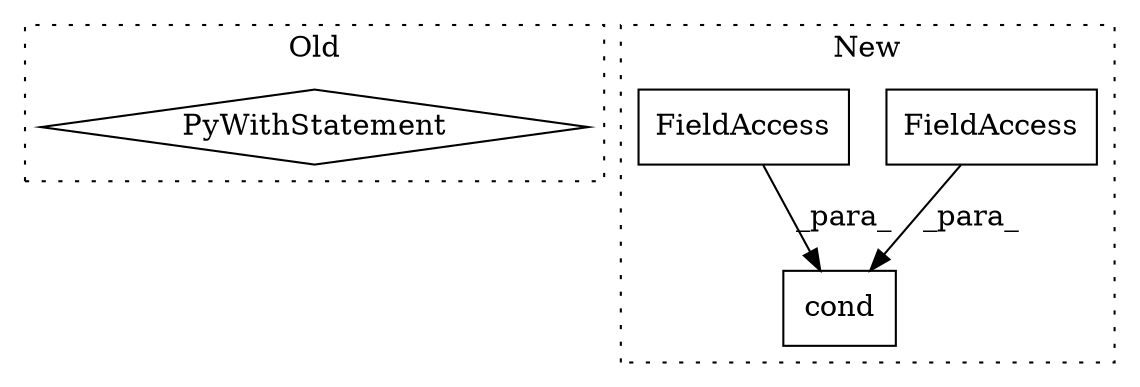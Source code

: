 digraph G {
subgraph cluster0 {
1 [label="PyWithStatement" a="104" s="176178,176244" l="10,2" shape="diamond"];
label = "Old";
style="dotted";
}
subgraph cluster1 {
2 [label="cond" a="32" s="177035,177115" l="5,1" shape="box"];
3 [label="FieldAccess" a="22" s="177109" l="6" shape="box"];
4 [label="FieldAccess" a="22" s="177081" l="27" shape="box"];
label = "New";
style="dotted";
}
3 -> 2 [label="_para_"];
4 -> 2 [label="_para_"];
}